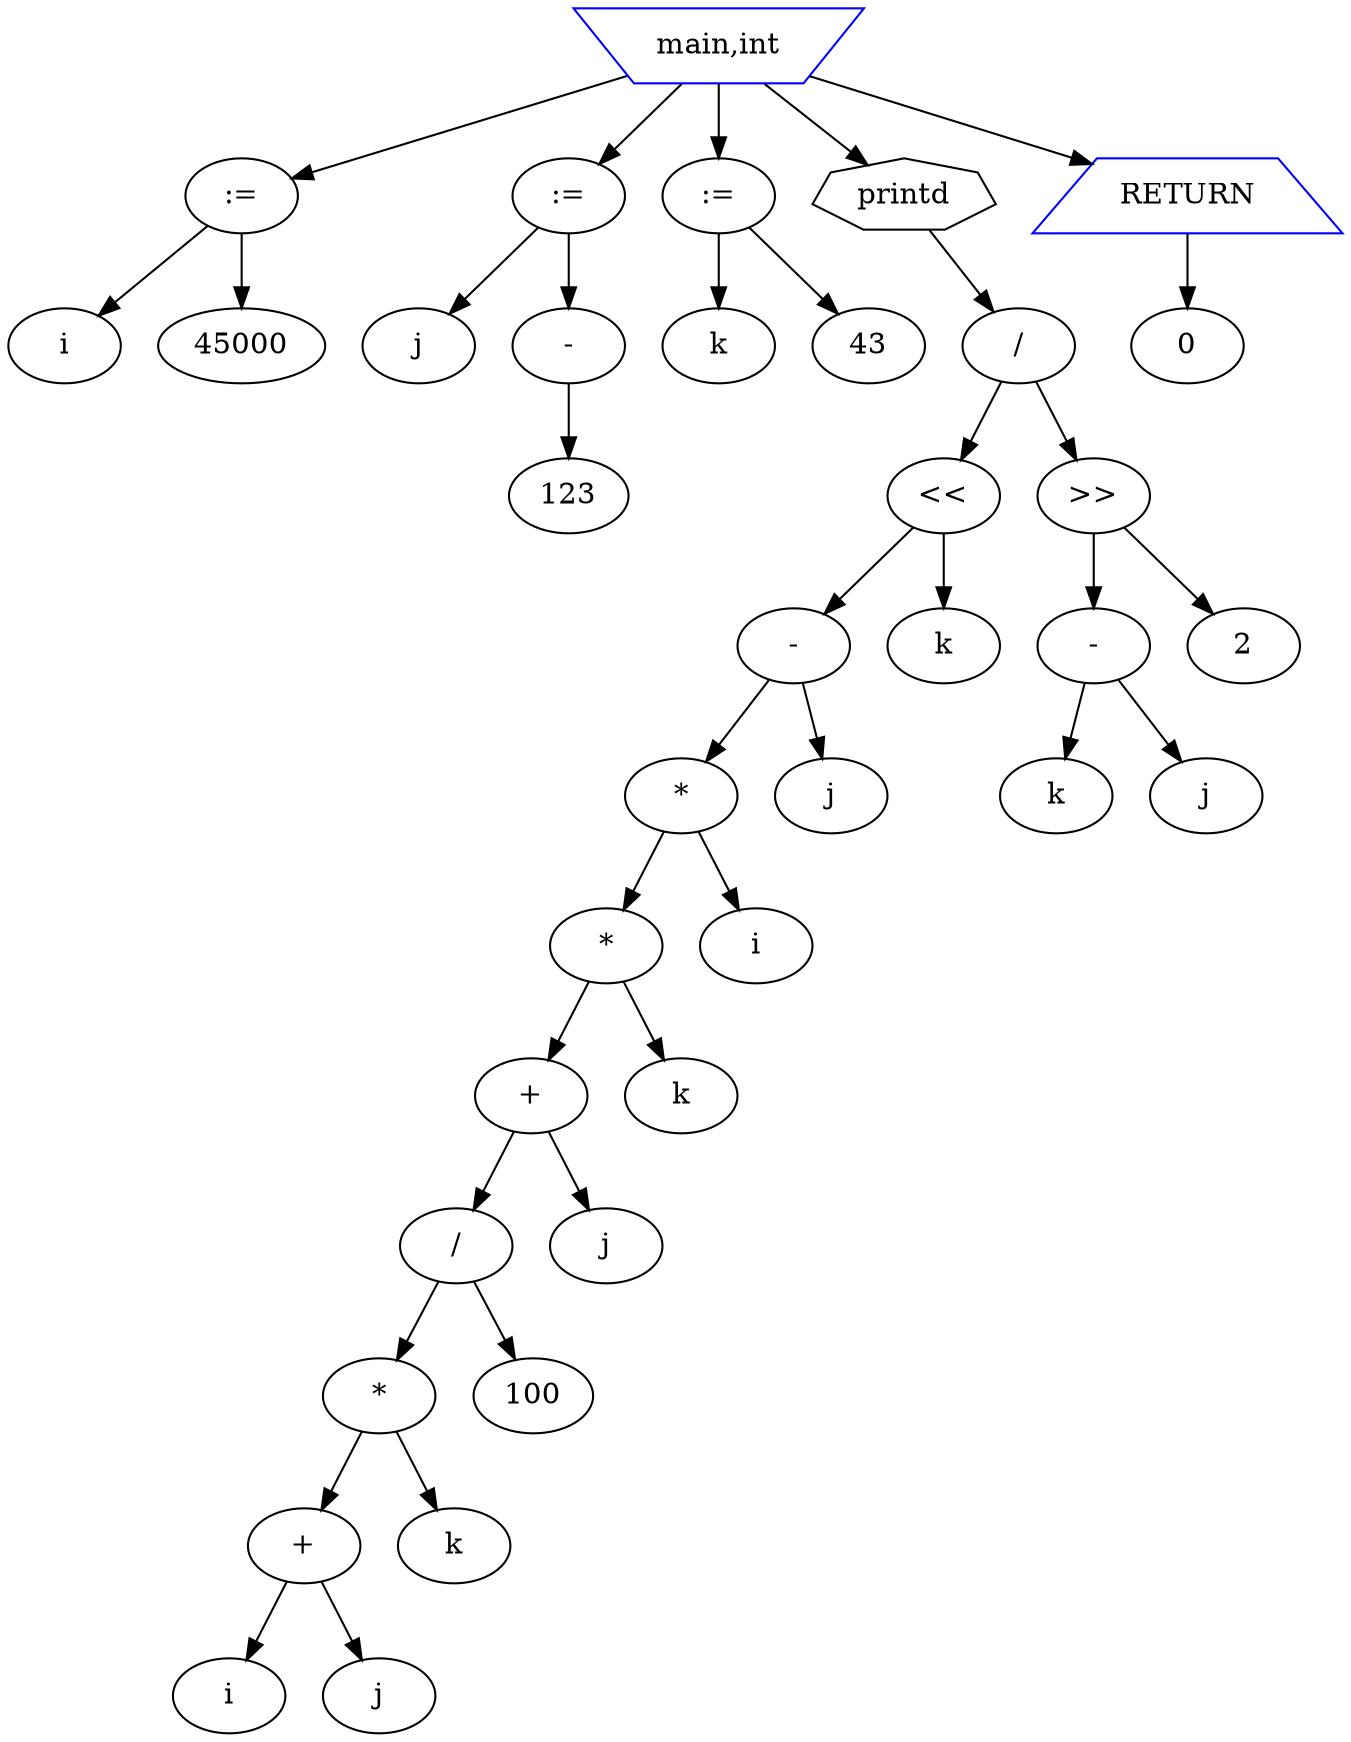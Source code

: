 digraph diagram1 {
//programme
node_1 [label="main,int" shape=invtrapezium color=blue];//fonction
 node_2 [label=":=" ];//affectation
node_3 [label="i" ];//				affec
node_4 [label="45000" ];//expression3
node_2 -> node_3
node_2 -> node_4
node_1 -> node_2
node_6 [label=":=" ];//affectation
node_7 [label="j" ];//				affec
node_8 [label="-" ];//expression3
node_9 [label="123" ];//expression3
node_8 -> node_9
node_6 -> node_7
node_6 -> node_8
node_1 -> node_6
node_11 [label=":=" ];//affectation
node_12 [label="k" ];//				affec
node_13 [label="43" ];//expression3
node_11 -> node_12
node_11 -> node_13
node_1 -> node_11
node_15 [label="printd" shape=septagon];//appel
node_16 [label="/" ];//expression1
node_17 [label="<<" ];//expression1
node_18 [label="-" ];//expression1
node_19 [label="*" ];//expression1
node_20 [label="*" ];//expression1
node_21 [label="+" ];//expression1
node_22 [label="/" ];//expression1
node_23 [label="*" ];//expression1
node_24 [label="+" ];//expression1
node_25 [label="i" ];//expression4
node_26 [label="j" ];//expression4
node_24 -> node_25
node_24 -> node_26
node_27 [label="k" ];//expression4
node_23 -> node_24
node_23 -> node_27
node_28 [label="100" ];//expression3
node_22 -> node_23
node_22 -> node_28
node_29 [label="j" ];//expression4
node_21 -> node_22
node_21 -> node_29
node_30 [label="k" ];//expression4
node_20 -> node_21
node_20 -> node_30
node_31 [label="i" ];//expression4
node_19 -> node_20
node_19 -> node_31
node_32 [label="j" ];//expression4
node_18 -> node_19
node_18 -> node_32
node_33 [label="k" ];//expression4
node_17 -> node_18
node_17 -> node_33
node_34 [label=">>" ];//expression1
node_35 [label="-" ];//expression1
node_36 [label="k" ];//expression4
node_37 [label="j" ];//expression4
node_35 -> node_36
node_35 -> node_37
node_38 [label="2" ];//expression3
node_34 -> node_35
node_34 -> node_38
node_16 -> node_17
node_16 -> node_34
node_15 -> node_16
node_1 -> node_15
node_40 [label="RETURN" shape=trapezium color=blue];//RETURN
node_41 [label="0" ];//expression3
node_40 -> node_41
node_1 -> node_40
}
